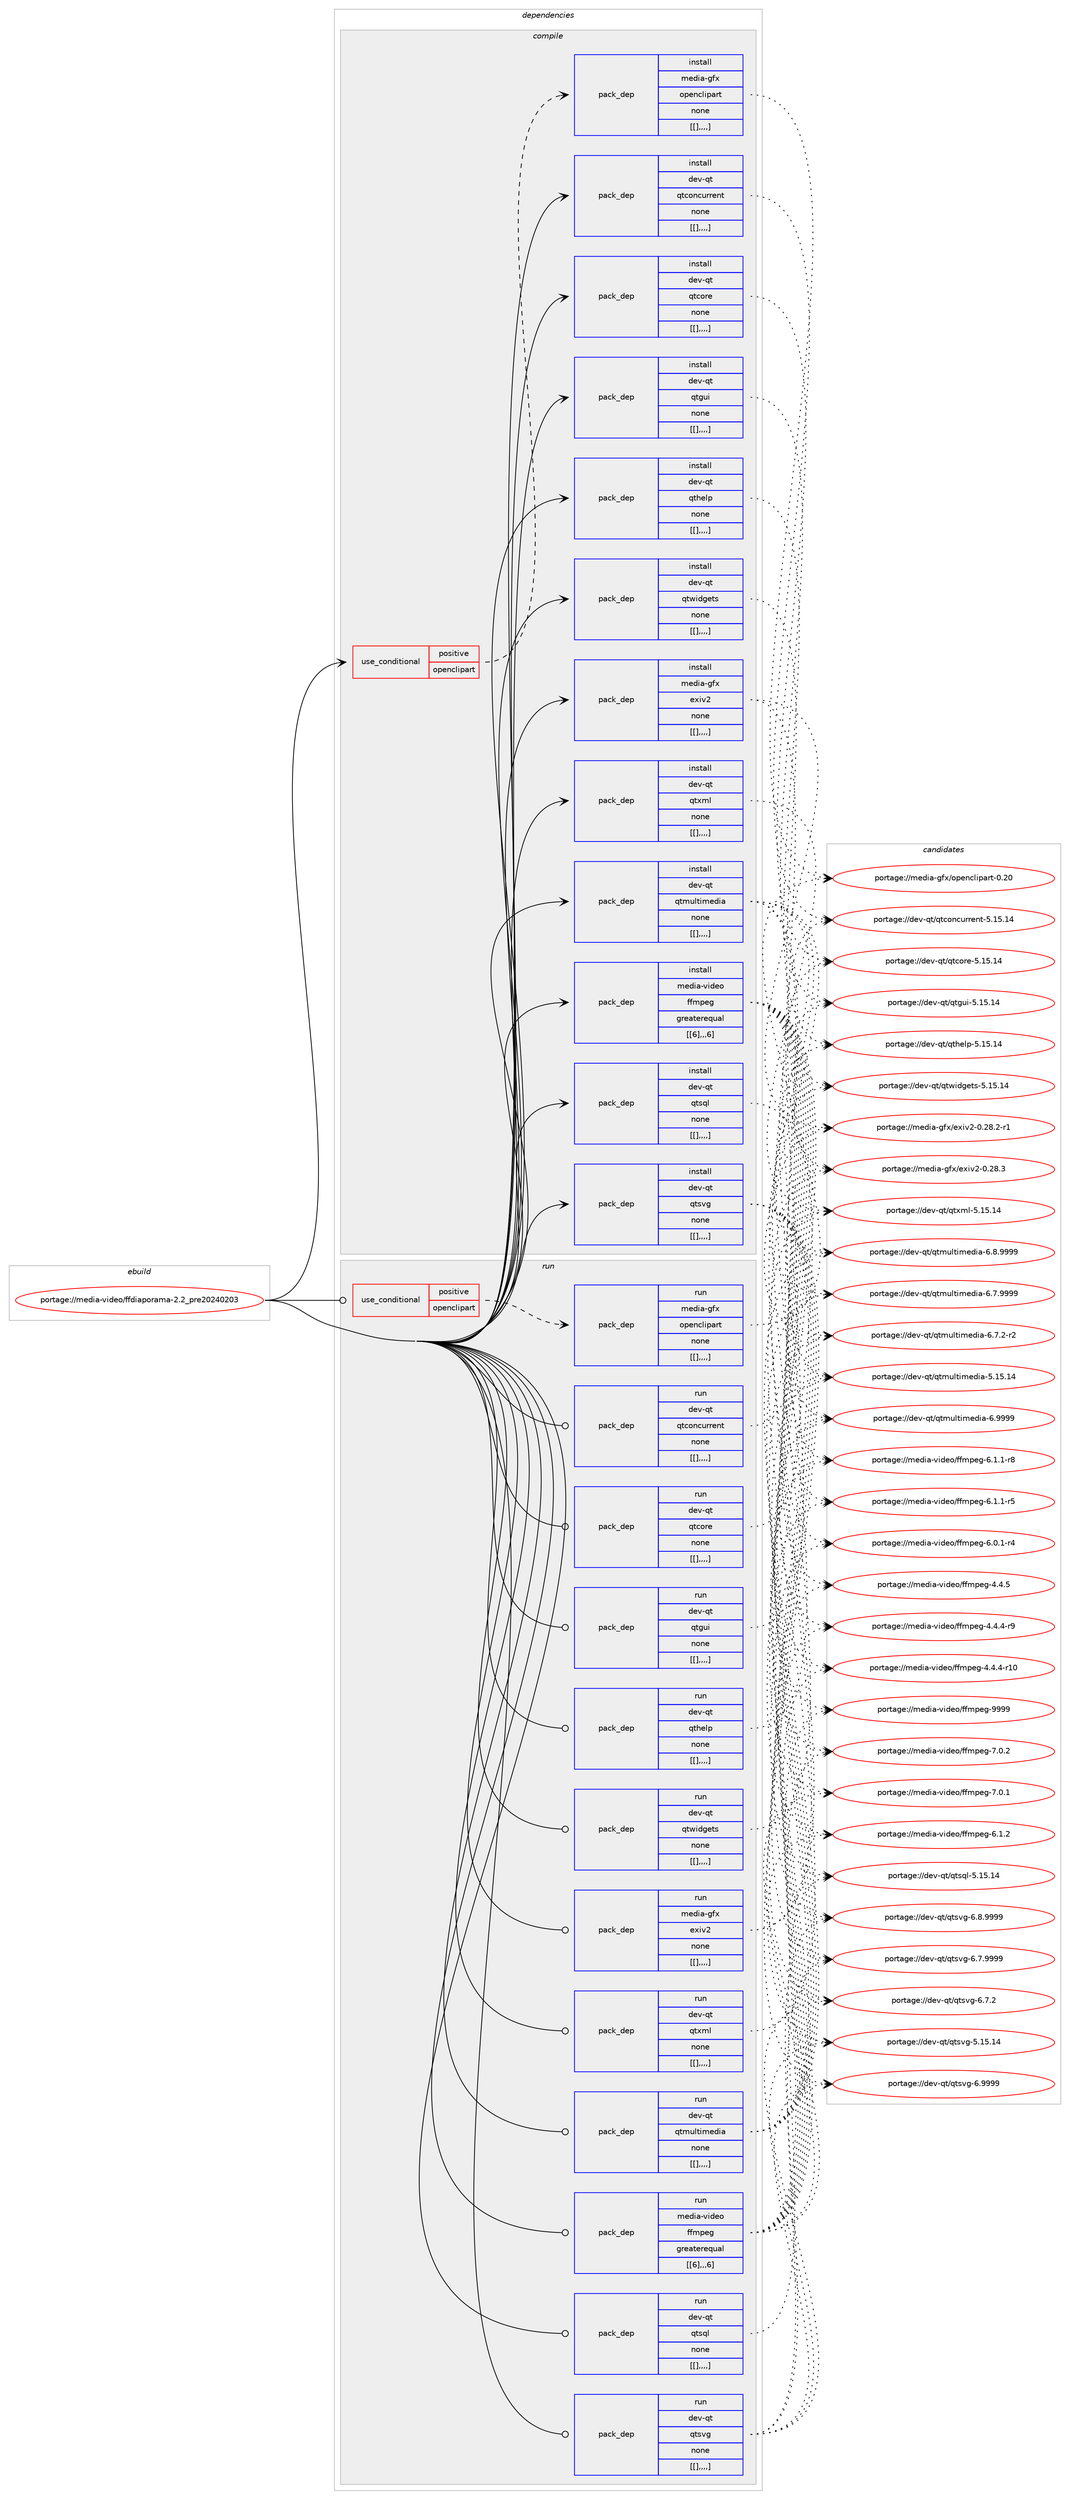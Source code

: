 digraph prolog {

# *************
# Graph options
# *************

newrank=true;
concentrate=true;
compound=true;
graph [rankdir=LR,fontname=Helvetica,fontsize=10,ranksep=1.5];#, ranksep=2.5, nodesep=0.2];
edge  [arrowhead=vee];
node  [fontname=Helvetica,fontsize=10];

# **********
# The ebuild
# **********

subgraph cluster_leftcol {
color=gray;
label=<<i>ebuild</i>>;
id [label="portage://media-video/ffdiaporama-2.2_pre20240203", color=red, width=4, href="../media-video/ffdiaporama-2.2_pre20240203.svg"];
}

# ****************
# The dependencies
# ****************

subgraph cluster_midcol {
color=gray;
label=<<i>dependencies</i>>;
subgraph cluster_compile {
fillcolor="#eeeeee";
style=filled;
label=<<i>compile</i>>;
subgraph cond86573 {
dependency342356 [label=<<TABLE BORDER="0" CELLBORDER="1" CELLSPACING="0" CELLPADDING="4"><TR><TD ROWSPAN="3" CELLPADDING="10">use_conditional</TD></TR><TR><TD>positive</TD></TR><TR><TD>openclipart</TD></TR></TABLE>>, shape=none, color=red];
subgraph pack253114 {
dependency342357 [label=<<TABLE BORDER="0" CELLBORDER="1" CELLSPACING="0" CELLPADDING="4" WIDTH="220"><TR><TD ROWSPAN="6" CELLPADDING="30">pack_dep</TD></TR><TR><TD WIDTH="110">install</TD></TR><TR><TD>media-gfx</TD></TR><TR><TD>openclipart</TD></TR><TR><TD>none</TD></TR><TR><TD>[[],,,,]</TD></TR></TABLE>>, shape=none, color=blue];
}
dependency342356:e -> dependency342357:w [weight=20,style="dashed",arrowhead="vee"];
}
id:e -> dependency342356:w [weight=20,style="solid",arrowhead="vee"];
subgraph pack253115 {
dependency342358 [label=<<TABLE BORDER="0" CELLBORDER="1" CELLSPACING="0" CELLPADDING="4" WIDTH="220"><TR><TD ROWSPAN="6" CELLPADDING="30">pack_dep</TD></TR><TR><TD WIDTH="110">install</TD></TR><TR><TD>dev-qt</TD></TR><TR><TD>qtconcurrent</TD></TR><TR><TD>none</TD></TR><TR><TD>[[],,,,]</TD></TR></TABLE>>, shape=none, color=blue];
}
id:e -> dependency342358:w [weight=20,style="solid",arrowhead="vee"];
subgraph pack253116 {
dependency342359 [label=<<TABLE BORDER="0" CELLBORDER="1" CELLSPACING="0" CELLPADDING="4" WIDTH="220"><TR><TD ROWSPAN="6" CELLPADDING="30">pack_dep</TD></TR><TR><TD WIDTH="110">install</TD></TR><TR><TD>dev-qt</TD></TR><TR><TD>qtcore</TD></TR><TR><TD>none</TD></TR><TR><TD>[[],,,,]</TD></TR></TABLE>>, shape=none, color=blue];
}
id:e -> dependency342359:w [weight=20,style="solid",arrowhead="vee"];
subgraph pack253117 {
dependency342360 [label=<<TABLE BORDER="0" CELLBORDER="1" CELLSPACING="0" CELLPADDING="4" WIDTH="220"><TR><TD ROWSPAN="6" CELLPADDING="30">pack_dep</TD></TR><TR><TD WIDTH="110">install</TD></TR><TR><TD>dev-qt</TD></TR><TR><TD>qtgui</TD></TR><TR><TD>none</TD></TR><TR><TD>[[],,,,]</TD></TR></TABLE>>, shape=none, color=blue];
}
id:e -> dependency342360:w [weight=20,style="solid",arrowhead="vee"];
subgraph pack253118 {
dependency342361 [label=<<TABLE BORDER="0" CELLBORDER="1" CELLSPACING="0" CELLPADDING="4" WIDTH="220"><TR><TD ROWSPAN="6" CELLPADDING="30">pack_dep</TD></TR><TR><TD WIDTH="110">install</TD></TR><TR><TD>dev-qt</TD></TR><TR><TD>qthelp</TD></TR><TR><TD>none</TD></TR><TR><TD>[[],,,,]</TD></TR></TABLE>>, shape=none, color=blue];
}
id:e -> dependency342361:w [weight=20,style="solid",arrowhead="vee"];
subgraph pack253119 {
dependency342362 [label=<<TABLE BORDER="0" CELLBORDER="1" CELLSPACING="0" CELLPADDING="4" WIDTH="220"><TR><TD ROWSPAN="6" CELLPADDING="30">pack_dep</TD></TR><TR><TD WIDTH="110">install</TD></TR><TR><TD>dev-qt</TD></TR><TR><TD>qtmultimedia</TD></TR><TR><TD>none</TD></TR><TR><TD>[[],,,,]</TD></TR></TABLE>>, shape=none, color=blue];
}
id:e -> dependency342362:w [weight=20,style="solid",arrowhead="vee"];
subgraph pack253120 {
dependency342363 [label=<<TABLE BORDER="0" CELLBORDER="1" CELLSPACING="0" CELLPADDING="4" WIDTH="220"><TR><TD ROWSPAN="6" CELLPADDING="30">pack_dep</TD></TR><TR><TD WIDTH="110">install</TD></TR><TR><TD>dev-qt</TD></TR><TR><TD>qtsql</TD></TR><TR><TD>none</TD></TR><TR><TD>[[],,,,]</TD></TR></TABLE>>, shape=none, color=blue];
}
id:e -> dependency342363:w [weight=20,style="solid",arrowhead="vee"];
subgraph pack253121 {
dependency342364 [label=<<TABLE BORDER="0" CELLBORDER="1" CELLSPACING="0" CELLPADDING="4" WIDTH="220"><TR><TD ROWSPAN="6" CELLPADDING="30">pack_dep</TD></TR><TR><TD WIDTH="110">install</TD></TR><TR><TD>dev-qt</TD></TR><TR><TD>qtsvg</TD></TR><TR><TD>none</TD></TR><TR><TD>[[],,,,]</TD></TR></TABLE>>, shape=none, color=blue];
}
id:e -> dependency342364:w [weight=20,style="solid",arrowhead="vee"];
subgraph pack253122 {
dependency342365 [label=<<TABLE BORDER="0" CELLBORDER="1" CELLSPACING="0" CELLPADDING="4" WIDTH="220"><TR><TD ROWSPAN="6" CELLPADDING="30">pack_dep</TD></TR><TR><TD WIDTH="110">install</TD></TR><TR><TD>dev-qt</TD></TR><TR><TD>qtwidgets</TD></TR><TR><TD>none</TD></TR><TR><TD>[[],,,,]</TD></TR></TABLE>>, shape=none, color=blue];
}
id:e -> dependency342365:w [weight=20,style="solid",arrowhead="vee"];
subgraph pack253123 {
dependency342366 [label=<<TABLE BORDER="0" CELLBORDER="1" CELLSPACING="0" CELLPADDING="4" WIDTH="220"><TR><TD ROWSPAN="6" CELLPADDING="30">pack_dep</TD></TR><TR><TD WIDTH="110">install</TD></TR><TR><TD>dev-qt</TD></TR><TR><TD>qtxml</TD></TR><TR><TD>none</TD></TR><TR><TD>[[],,,,]</TD></TR></TABLE>>, shape=none, color=blue];
}
id:e -> dependency342366:w [weight=20,style="solid",arrowhead="vee"];
subgraph pack253124 {
dependency342367 [label=<<TABLE BORDER="0" CELLBORDER="1" CELLSPACING="0" CELLPADDING="4" WIDTH="220"><TR><TD ROWSPAN="6" CELLPADDING="30">pack_dep</TD></TR><TR><TD WIDTH="110">install</TD></TR><TR><TD>media-gfx</TD></TR><TR><TD>exiv2</TD></TR><TR><TD>none</TD></TR><TR><TD>[[],,,,]</TD></TR></TABLE>>, shape=none, color=blue];
}
id:e -> dependency342367:w [weight=20,style="solid",arrowhead="vee"];
subgraph pack253125 {
dependency342368 [label=<<TABLE BORDER="0" CELLBORDER="1" CELLSPACING="0" CELLPADDING="4" WIDTH="220"><TR><TD ROWSPAN="6" CELLPADDING="30">pack_dep</TD></TR><TR><TD WIDTH="110">install</TD></TR><TR><TD>media-video</TD></TR><TR><TD>ffmpeg</TD></TR><TR><TD>greaterequal</TD></TR><TR><TD>[[6],,,6]</TD></TR></TABLE>>, shape=none, color=blue];
}
id:e -> dependency342368:w [weight=20,style="solid",arrowhead="vee"];
}
subgraph cluster_compileandrun {
fillcolor="#eeeeee";
style=filled;
label=<<i>compile and run</i>>;
}
subgraph cluster_run {
fillcolor="#eeeeee";
style=filled;
label=<<i>run</i>>;
subgraph cond86574 {
dependency342369 [label=<<TABLE BORDER="0" CELLBORDER="1" CELLSPACING="0" CELLPADDING="4"><TR><TD ROWSPAN="3" CELLPADDING="10">use_conditional</TD></TR><TR><TD>positive</TD></TR><TR><TD>openclipart</TD></TR></TABLE>>, shape=none, color=red];
subgraph pack253126 {
dependency342370 [label=<<TABLE BORDER="0" CELLBORDER="1" CELLSPACING="0" CELLPADDING="4" WIDTH="220"><TR><TD ROWSPAN="6" CELLPADDING="30">pack_dep</TD></TR><TR><TD WIDTH="110">run</TD></TR><TR><TD>media-gfx</TD></TR><TR><TD>openclipart</TD></TR><TR><TD>none</TD></TR><TR><TD>[[],,,,]</TD></TR></TABLE>>, shape=none, color=blue];
}
dependency342369:e -> dependency342370:w [weight=20,style="dashed",arrowhead="vee"];
}
id:e -> dependency342369:w [weight=20,style="solid",arrowhead="odot"];
subgraph pack253127 {
dependency342371 [label=<<TABLE BORDER="0" CELLBORDER="1" CELLSPACING="0" CELLPADDING="4" WIDTH="220"><TR><TD ROWSPAN="6" CELLPADDING="30">pack_dep</TD></TR><TR><TD WIDTH="110">run</TD></TR><TR><TD>dev-qt</TD></TR><TR><TD>qtconcurrent</TD></TR><TR><TD>none</TD></TR><TR><TD>[[],,,,]</TD></TR></TABLE>>, shape=none, color=blue];
}
id:e -> dependency342371:w [weight=20,style="solid",arrowhead="odot"];
subgraph pack253128 {
dependency342372 [label=<<TABLE BORDER="0" CELLBORDER="1" CELLSPACING="0" CELLPADDING="4" WIDTH="220"><TR><TD ROWSPAN="6" CELLPADDING="30">pack_dep</TD></TR><TR><TD WIDTH="110">run</TD></TR><TR><TD>dev-qt</TD></TR><TR><TD>qtcore</TD></TR><TR><TD>none</TD></TR><TR><TD>[[],,,,]</TD></TR></TABLE>>, shape=none, color=blue];
}
id:e -> dependency342372:w [weight=20,style="solid",arrowhead="odot"];
subgraph pack253129 {
dependency342373 [label=<<TABLE BORDER="0" CELLBORDER="1" CELLSPACING="0" CELLPADDING="4" WIDTH="220"><TR><TD ROWSPAN="6" CELLPADDING="30">pack_dep</TD></TR><TR><TD WIDTH="110">run</TD></TR><TR><TD>dev-qt</TD></TR><TR><TD>qtgui</TD></TR><TR><TD>none</TD></TR><TR><TD>[[],,,,]</TD></TR></TABLE>>, shape=none, color=blue];
}
id:e -> dependency342373:w [weight=20,style="solid",arrowhead="odot"];
subgraph pack253130 {
dependency342374 [label=<<TABLE BORDER="0" CELLBORDER="1" CELLSPACING="0" CELLPADDING="4" WIDTH="220"><TR><TD ROWSPAN="6" CELLPADDING="30">pack_dep</TD></TR><TR><TD WIDTH="110">run</TD></TR><TR><TD>dev-qt</TD></TR><TR><TD>qthelp</TD></TR><TR><TD>none</TD></TR><TR><TD>[[],,,,]</TD></TR></TABLE>>, shape=none, color=blue];
}
id:e -> dependency342374:w [weight=20,style="solid",arrowhead="odot"];
subgraph pack253131 {
dependency342375 [label=<<TABLE BORDER="0" CELLBORDER="1" CELLSPACING="0" CELLPADDING="4" WIDTH="220"><TR><TD ROWSPAN="6" CELLPADDING="30">pack_dep</TD></TR><TR><TD WIDTH="110">run</TD></TR><TR><TD>dev-qt</TD></TR><TR><TD>qtmultimedia</TD></TR><TR><TD>none</TD></TR><TR><TD>[[],,,,]</TD></TR></TABLE>>, shape=none, color=blue];
}
id:e -> dependency342375:w [weight=20,style="solid",arrowhead="odot"];
subgraph pack253132 {
dependency342376 [label=<<TABLE BORDER="0" CELLBORDER="1" CELLSPACING="0" CELLPADDING="4" WIDTH="220"><TR><TD ROWSPAN="6" CELLPADDING="30">pack_dep</TD></TR><TR><TD WIDTH="110">run</TD></TR><TR><TD>dev-qt</TD></TR><TR><TD>qtsql</TD></TR><TR><TD>none</TD></TR><TR><TD>[[],,,,]</TD></TR></TABLE>>, shape=none, color=blue];
}
id:e -> dependency342376:w [weight=20,style="solid",arrowhead="odot"];
subgraph pack253133 {
dependency342377 [label=<<TABLE BORDER="0" CELLBORDER="1" CELLSPACING="0" CELLPADDING="4" WIDTH="220"><TR><TD ROWSPAN="6" CELLPADDING="30">pack_dep</TD></TR><TR><TD WIDTH="110">run</TD></TR><TR><TD>dev-qt</TD></TR><TR><TD>qtsvg</TD></TR><TR><TD>none</TD></TR><TR><TD>[[],,,,]</TD></TR></TABLE>>, shape=none, color=blue];
}
id:e -> dependency342377:w [weight=20,style="solid",arrowhead="odot"];
subgraph pack253134 {
dependency342378 [label=<<TABLE BORDER="0" CELLBORDER="1" CELLSPACING="0" CELLPADDING="4" WIDTH="220"><TR><TD ROWSPAN="6" CELLPADDING="30">pack_dep</TD></TR><TR><TD WIDTH="110">run</TD></TR><TR><TD>dev-qt</TD></TR><TR><TD>qtwidgets</TD></TR><TR><TD>none</TD></TR><TR><TD>[[],,,,]</TD></TR></TABLE>>, shape=none, color=blue];
}
id:e -> dependency342378:w [weight=20,style="solid",arrowhead="odot"];
subgraph pack253135 {
dependency342379 [label=<<TABLE BORDER="0" CELLBORDER="1" CELLSPACING="0" CELLPADDING="4" WIDTH="220"><TR><TD ROWSPAN="6" CELLPADDING="30">pack_dep</TD></TR><TR><TD WIDTH="110">run</TD></TR><TR><TD>dev-qt</TD></TR><TR><TD>qtxml</TD></TR><TR><TD>none</TD></TR><TR><TD>[[],,,,]</TD></TR></TABLE>>, shape=none, color=blue];
}
id:e -> dependency342379:w [weight=20,style="solid",arrowhead="odot"];
subgraph pack253136 {
dependency342380 [label=<<TABLE BORDER="0" CELLBORDER="1" CELLSPACING="0" CELLPADDING="4" WIDTH="220"><TR><TD ROWSPAN="6" CELLPADDING="30">pack_dep</TD></TR><TR><TD WIDTH="110">run</TD></TR><TR><TD>media-gfx</TD></TR><TR><TD>exiv2</TD></TR><TR><TD>none</TD></TR><TR><TD>[[],,,,]</TD></TR></TABLE>>, shape=none, color=blue];
}
id:e -> dependency342380:w [weight=20,style="solid",arrowhead="odot"];
subgraph pack253137 {
dependency342381 [label=<<TABLE BORDER="0" CELLBORDER="1" CELLSPACING="0" CELLPADDING="4" WIDTH="220"><TR><TD ROWSPAN="6" CELLPADDING="30">pack_dep</TD></TR><TR><TD WIDTH="110">run</TD></TR><TR><TD>media-video</TD></TR><TR><TD>ffmpeg</TD></TR><TR><TD>greaterequal</TD></TR><TR><TD>[[6],,,6]</TD></TR></TABLE>>, shape=none, color=blue];
}
id:e -> dependency342381:w [weight=20,style="solid",arrowhead="odot"];
}
}

# **************
# The candidates
# **************

subgraph cluster_choices {
rank=same;
color=gray;
label=<<i>candidates</i>>;

subgraph choice253114 {
color=black;
nodesep=1;
choice10910110010597451031021204711111210111099108105112971141164548465048 [label="portage://media-gfx/openclipart-0.20", color=red, width=4,href="../media-gfx/openclipart-0.20.svg"];
dependency342357:e -> choice10910110010597451031021204711111210111099108105112971141164548465048:w [style=dotted,weight="100"];
}
subgraph choice253115 {
color=black;
nodesep=1;
choice100101118451131164711311699111110991171141141011101164553464953464952 [label="portage://dev-qt/qtconcurrent-5.15.14", color=red, width=4,href="../dev-qt/qtconcurrent-5.15.14.svg"];
dependency342358:e -> choice100101118451131164711311699111110991171141141011101164553464953464952:w [style=dotted,weight="100"];
}
subgraph choice253116 {
color=black;
nodesep=1;
choice1001011184511311647113116991111141014553464953464952 [label="portage://dev-qt/qtcore-5.15.14", color=red, width=4,href="../dev-qt/qtcore-5.15.14.svg"];
dependency342359:e -> choice1001011184511311647113116991111141014553464953464952:w [style=dotted,weight="100"];
}
subgraph choice253117 {
color=black;
nodesep=1;
choice10010111845113116471131161031171054553464953464952 [label="portage://dev-qt/qtgui-5.15.14", color=red, width=4,href="../dev-qt/qtgui-5.15.14.svg"];
dependency342360:e -> choice10010111845113116471131161031171054553464953464952:w [style=dotted,weight="100"];
}
subgraph choice253118 {
color=black;
nodesep=1;
choice10010111845113116471131161041011081124553464953464952 [label="portage://dev-qt/qthelp-5.15.14", color=red, width=4,href="../dev-qt/qthelp-5.15.14.svg"];
dependency342361:e -> choice10010111845113116471131161041011081124553464953464952:w [style=dotted,weight="100"];
}
subgraph choice253119 {
color=black;
nodesep=1;
choice10010111845113116471131161091171081161051091011001059745544657575757 [label="portage://dev-qt/qtmultimedia-6.9999", color=red, width=4,href="../dev-qt/qtmultimedia-6.9999.svg"];
choice100101118451131164711311610911710811610510910110010597455446564657575757 [label="portage://dev-qt/qtmultimedia-6.8.9999", color=red, width=4,href="../dev-qt/qtmultimedia-6.8.9999.svg"];
choice100101118451131164711311610911710811610510910110010597455446554657575757 [label="portage://dev-qt/qtmultimedia-6.7.9999", color=red, width=4,href="../dev-qt/qtmultimedia-6.7.9999.svg"];
choice1001011184511311647113116109117108116105109101100105974554465546504511450 [label="portage://dev-qt/qtmultimedia-6.7.2-r2", color=red, width=4,href="../dev-qt/qtmultimedia-6.7.2-r2.svg"];
choice1001011184511311647113116109117108116105109101100105974553464953464952 [label="portage://dev-qt/qtmultimedia-5.15.14", color=red, width=4,href="../dev-qt/qtmultimedia-5.15.14.svg"];
dependency342362:e -> choice10010111845113116471131161091171081161051091011001059745544657575757:w [style=dotted,weight="100"];
dependency342362:e -> choice100101118451131164711311610911710811610510910110010597455446564657575757:w [style=dotted,weight="100"];
dependency342362:e -> choice100101118451131164711311610911710811610510910110010597455446554657575757:w [style=dotted,weight="100"];
dependency342362:e -> choice1001011184511311647113116109117108116105109101100105974554465546504511450:w [style=dotted,weight="100"];
dependency342362:e -> choice1001011184511311647113116109117108116105109101100105974553464953464952:w [style=dotted,weight="100"];
}
subgraph choice253120 {
color=black;
nodesep=1;
choice10010111845113116471131161151131084553464953464952 [label="portage://dev-qt/qtsql-5.15.14", color=red, width=4,href="../dev-qt/qtsql-5.15.14.svg"];
dependency342363:e -> choice10010111845113116471131161151131084553464953464952:w [style=dotted,weight="100"];
}
subgraph choice253121 {
color=black;
nodesep=1;
choice100101118451131164711311611511810345544657575757 [label="portage://dev-qt/qtsvg-6.9999", color=red, width=4,href="../dev-qt/qtsvg-6.9999.svg"];
choice1001011184511311647113116115118103455446564657575757 [label="portage://dev-qt/qtsvg-6.8.9999", color=red, width=4,href="../dev-qt/qtsvg-6.8.9999.svg"];
choice1001011184511311647113116115118103455446554657575757 [label="portage://dev-qt/qtsvg-6.7.9999", color=red, width=4,href="../dev-qt/qtsvg-6.7.9999.svg"];
choice1001011184511311647113116115118103455446554650 [label="portage://dev-qt/qtsvg-6.7.2", color=red, width=4,href="../dev-qt/qtsvg-6.7.2.svg"];
choice10010111845113116471131161151181034553464953464952 [label="portage://dev-qt/qtsvg-5.15.14", color=red, width=4,href="../dev-qt/qtsvg-5.15.14.svg"];
dependency342364:e -> choice100101118451131164711311611511810345544657575757:w [style=dotted,weight="100"];
dependency342364:e -> choice1001011184511311647113116115118103455446564657575757:w [style=dotted,weight="100"];
dependency342364:e -> choice1001011184511311647113116115118103455446554657575757:w [style=dotted,weight="100"];
dependency342364:e -> choice1001011184511311647113116115118103455446554650:w [style=dotted,weight="100"];
dependency342364:e -> choice10010111845113116471131161151181034553464953464952:w [style=dotted,weight="100"];
}
subgraph choice253122 {
color=black;
nodesep=1;
choice10010111845113116471131161191051001031011161154553464953464952 [label="portage://dev-qt/qtwidgets-5.15.14", color=red, width=4,href="../dev-qt/qtwidgets-5.15.14.svg"];
dependency342365:e -> choice10010111845113116471131161191051001031011161154553464953464952:w [style=dotted,weight="100"];
}
subgraph choice253123 {
color=black;
nodesep=1;
choice10010111845113116471131161201091084553464953464952 [label="portage://dev-qt/qtxml-5.15.14", color=red, width=4,href="../dev-qt/qtxml-5.15.14.svg"];
dependency342366:e -> choice10010111845113116471131161201091084553464953464952:w [style=dotted,weight="100"];
}
subgraph choice253124 {
color=black;
nodesep=1;
choice1091011001059745103102120471011201051185045484650564651 [label="portage://media-gfx/exiv2-0.28.3", color=red, width=4,href="../media-gfx/exiv2-0.28.3.svg"];
choice10910110010597451031021204710112010511850454846505646504511449 [label="portage://media-gfx/exiv2-0.28.2-r1", color=red, width=4,href="../media-gfx/exiv2-0.28.2-r1.svg"];
dependency342367:e -> choice1091011001059745103102120471011201051185045484650564651:w [style=dotted,weight="100"];
dependency342367:e -> choice10910110010597451031021204710112010511850454846505646504511449:w [style=dotted,weight="100"];
}
subgraph choice253125 {
color=black;
nodesep=1;
choice1091011001059745118105100101111471021021091121011034557575757 [label="portage://media-video/ffmpeg-9999", color=red, width=4,href="../media-video/ffmpeg-9999.svg"];
choice109101100105974511810510010111147102102109112101103455546484650 [label="portage://media-video/ffmpeg-7.0.2", color=red, width=4,href="../media-video/ffmpeg-7.0.2.svg"];
choice109101100105974511810510010111147102102109112101103455546484649 [label="portage://media-video/ffmpeg-7.0.1", color=red, width=4,href="../media-video/ffmpeg-7.0.1.svg"];
choice109101100105974511810510010111147102102109112101103455446494650 [label="portage://media-video/ffmpeg-6.1.2", color=red, width=4,href="../media-video/ffmpeg-6.1.2.svg"];
choice1091011001059745118105100101111471021021091121011034554464946494511456 [label="portage://media-video/ffmpeg-6.1.1-r8", color=red, width=4,href="../media-video/ffmpeg-6.1.1-r8.svg"];
choice1091011001059745118105100101111471021021091121011034554464946494511453 [label="portage://media-video/ffmpeg-6.1.1-r5", color=red, width=4,href="../media-video/ffmpeg-6.1.1-r5.svg"];
choice1091011001059745118105100101111471021021091121011034554464846494511452 [label="portage://media-video/ffmpeg-6.0.1-r4", color=red, width=4,href="../media-video/ffmpeg-6.0.1-r4.svg"];
choice109101100105974511810510010111147102102109112101103455246524653 [label="portage://media-video/ffmpeg-4.4.5", color=red, width=4,href="../media-video/ffmpeg-4.4.5.svg"];
choice1091011001059745118105100101111471021021091121011034552465246524511457 [label="portage://media-video/ffmpeg-4.4.4-r9", color=red, width=4,href="../media-video/ffmpeg-4.4.4-r9.svg"];
choice109101100105974511810510010111147102102109112101103455246524652451144948 [label="portage://media-video/ffmpeg-4.4.4-r10", color=red, width=4,href="../media-video/ffmpeg-4.4.4-r10.svg"];
dependency342368:e -> choice1091011001059745118105100101111471021021091121011034557575757:w [style=dotted,weight="100"];
dependency342368:e -> choice109101100105974511810510010111147102102109112101103455546484650:w [style=dotted,weight="100"];
dependency342368:e -> choice109101100105974511810510010111147102102109112101103455546484649:w [style=dotted,weight="100"];
dependency342368:e -> choice109101100105974511810510010111147102102109112101103455446494650:w [style=dotted,weight="100"];
dependency342368:e -> choice1091011001059745118105100101111471021021091121011034554464946494511456:w [style=dotted,weight="100"];
dependency342368:e -> choice1091011001059745118105100101111471021021091121011034554464946494511453:w [style=dotted,weight="100"];
dependency342368:e -> choice1091011001059745118105100101111471021021091121011034554464846494511452:w [style=dotted,weight="100"];
dependency342368:e -> choice109101100105974511810510010111147102102109112101103455246524653:w [style=dotted,weight="100"];
dependency342368:e -> choice1091011001059745118105100101111471021021091121011034552465246524511457:w [style=dotted,weight="100"];
dependency342368:e -> choice109101100105974511810510010111147102102109112101103455246524652451144948:w [style=dotted,weight="100"];
}
subgraph choice253126 {
color=black;
nodesep=1;
choice10910110010597451031021204711111210111099108105112971141164548465048 [label="portage://media-gfx/openclipart-0.20", color=red, width=4,href="../media-gfx/openclipart-0.20.svg"];
dependency342370:e -> choice10910110010597451031021204711111210111099108105112971141164548465048:w [style=dotted,weight="100"];
}
subgraph choice253127 {
color=black;
nodesep=1;
choice100101118451131164711311699111110991171141141011101164553464953464952 [label="portage://dev-qt/qtconcurrent-5.15.14", color=red, width=4,href="../dev-qt/qtconcurrent-5.15.14.svg"];
dependency342371:e -> choice100101118451131164711311699111110991171141141011101164553464953464952:w [style=dotted,weight="100"];
}
subgraph choice253128 {
color=black;
nodesep=1;
choice1001011184511311647113116991111141014553464953464952 [label="portage://dev-qt/qtcore-5.15.14", color=red, width=4,href="../dev-qt/qtcore-5.15.14.svg"];
dependency342372:e -> choice1001011184511311647113116991111141014553464953464952:w [style=dotted,weight="100"];
}
subgraph choice253129 {
color=black;
nodesep=1;
choice10010111845113116471131161031171054553464953464952 [label="portage://dev-qt/qtgui-5.15.14", color=red, width=4,href="../dev-qt/qtgui-5.15.14.svg"];
dependency342373:e -> choice10010111845113116471131161031171054553464953464952:w [style=dotted,weight="100"];
}
subgraph choice253130 {
color=black;
nodesep=1;
choice10010111845113116471131161041011081124553464953464952 [label="portage://dev-qt/qthelp-5.15.14", color=red, width=4,href="../dev-qt/qthelp-5.15.14.svg"];
dependency342374:e -> choice10010111845113116471131161041011081124553464953464952:w [style=dotted,weight="100"];
}
subgraph choice253131 {
color=black;
nodesep=1;
choice10010111845113116471131161091171081161051091011001059745544657575757 [label="portage://dev-qt/qtmultimedia-6.9999", color=red, width=4,href="../dev-qt/qtmultimedia-6.9999.svg"];
choice100101118451131164711311610911710811610510910110010597455446564657575757 [label="portage://dev-qt/qtmultimedia-6.8.9999", color=red, width=4,href="../dev-qt/qtmultimedia-6.8.9999.svg"];
choice100101118451131164711311610911710811610510910110010597455446554657575757 [label="portage://dev-qt/qtmultimedia-6.7.9999", color=red, width=4,href="../dev-qt/qtmultimedia-6.7.9999.svg"];
choice1001011184511311647113116109117108116105109101100105974554465546504511450 [label="portage://dev-qt/qtmultimedia-6.7.2-r2", color=red, width=4,href="../dev-qt/qtmultimedia-6.7.2-r2.svg"];
choice1001011184511311647113116109117108116105109101100105974553464953464952 [label="portage://dev-qt/qtmultimedia-5.15.14", color=red, width=4,href="../dev-qt/qtmultimedia-5.15.14.svg"];
dependency342375:e -> choice10010111845113116471131161091171081161051091011001059745544657575757:w [style=dotted,weight="100"];
dependency342375:e -> choice100101118451131164711311610911710811610510910110010597455446564657575757:w [style=dotted,weight="100"];
dependency342375:e -> choice100101118451131164711311610911710811610510910110010597455446554657575757:w [style=dotted,weight="100"];
dependency342375:e -> choice1001011184511311647113116109117108116105109101100105974554465546504511450:w [style=dotted,weight="100"];
dependency342375:e -> choice1001011184511311647113116109117108116105109101100105974553464953464952:w [style=dotted,weight="100"];
}
subgraph choice253132 {
color=black;
nodesep=1;
choice10010111845113116471131161151131084553464953464952 [label="portage://dev-qt/qtsql-5.15.14", color=red, width=4,href="../dev-qt/qtsql-5.15.14.svg"];
dependency342376:e -> choice10010111845113116471131161151131084553464953464952:w [style=dotted,weight="100"];
}
subgraph choice253133 {
color=black;
nodesep=1;
choice100101118451131164711311611511810345544657575757 [label="portage://dev-qt/qtsvg-6.9999", color=red, width=4,href="../dev-qt/qtsvg-6.9999.svg"];
choice1001011184511311647113116115118103455446564657575757 [label="portage://dev-qt/qtsvg-6.8.9999", color=red, width=4,href="../dev-qt/qtsvg-6.8.9999.svg"];
choice1001011184511311647113116115118103455446554657575757 [label="portage://dev-qt/qtsvg-6.7.9999", color=red, width=4,href="../dev-qt/qtsvg-6.7.9999.svg"];
choice1001011184511311647113116115118103455446554650 [label="portage://dev-qt/qtsvg-6.7.2", color=red, width=4,href="../dev-qt/qtsvg-6.7.2.svg"];
choice10010111845113116471131161151181034553464953464952 [label="portage://dev-qt/qtsvg-5.15.14", color=red, width=4,href="../dev-qt/qtsvg-5.15.14.svg"];
dependency342377:e -> choice100101118451131164711311611511810345544657575757:w [style=dotted,weight="100"];
dependency342377:e -> choice1001011184511311647113116115118103455446564657575757:w [style=dotted,weight="100"];
dependency342377:e -> choice1001011184511311647113116115118103455446554657575757:w [style=dotted,weight="100"];
dependency342377:e -> choice1001011184511311647113116115118103455446554650:w [style=dotted,weight="100"];
dependency342377:e -> choice10010111845113116471131161151181034553464953464952:w [style=dotted,weight="100"];
}
subgraph choice253134 {
color=black;
nodesep=1;
choice10010111845113116471131161191051001031011161154553464953464952 [label="portage://dev-qt/qtwidgets-5.15.14", color=red, width=4,href="../dev-qt/qtwidgets-5.15.14.svg"];
dependency342378:e -> choice10010111845113116471131161191051001031011161154553464953464952:w [style=dotted,weight="100"];
}
subgraph choice253135 {
color=black;
nodesep=1;
choice10010111845113116471131161201091084553464953464952 [label="portage://dev-qt/qtxml-5.15.14", color=red, width=4,href="../dev-qt/qtxml-5.15.14.svg"];
dependency342379:e -> choice10010111845113116471131161201091084553464953464952:w [style=dotted,weight="100"];
}
subgraph choice253136 {
color=black;
nodesep=1;
choice1091011001059745103102120471011201051185045484650564651 [label="portage://media-gfx/exiv2-0.28.3", color=red, width=4,href="../media-gfx/exiv2-0.28.3.svg"];
choice10910110010597451031021204710112010511850454846505646504511449 [label="portage://media-gfx/exiv2-0.28.2-r1", color=red, width=4,href="../media-gfx/exiv2-0.28.2-r1.svg"];
dependency342380:e -> choice1091011001059745103102120471011201051185045484650564651:w [style=dotted,weight="100"];
dependency342380:e -> choice10910110010597451031021204710112010511850454846505646504511449:w [style=dotted,weight="100"];
}
subgraph choice253137 {
color=black;
nodesep=1;
choice1091011001059745118105100101111471021021091121011034557575757 [label="portage://media-video/ffmpeg-9999", color=red, width=4,href="../media-video/ffmpeg-9999.svg"];
choice109101100105974511810510010111147102102109112101103455546484650 [label="portage://media-video/ffmpeg-7.0.2", color=red, width=4,href="../media-video/ffmpeg-7.0.2.svg"];
choice109101100105974511810510010111147102102109112101103455546484649 [label="portage://media-video/ffmpeg-7.0.1", color=red, width=4,href="../media-video/ffmpeg-7.0.1.svg"];
choice109101100105974511810510010111147102102109112101103455446494650 [label="portage://media-video/ffmpeg-6.1.2", color=red, width=4,href="../media-video/ffmpeg-6.1.2.svg"];
choice1091011001059745118105100101111471021021091121011034554464946494511456 [label="portage://media-video/ffmpeg-6.1.1-r8", color=red, width=4,href="../media-video/ffmpeg-6.1.1-r8.svg"];
choice1091011001059745118105100101111471021021091121011034554464946494511453 [label="portage://media-video/ffmpeg-6.1.1-r5", color=red, width=4,href="../media-video/ffmpeg-6.1.1-r5.svg"];
choice1091011001059745118105100101111471021021091121011034554464846494511452 [label="portage://media-video/ffmpeg-6.0.1-r4", color=red, width=4,href="../media-video/ffmpeg-6.0.1-r4.svg"];
choice109101100105974511810510010111147102102109112101103455246524653 [label="portage://media-video/ffmpeg-4.4.5", color=red, width=4,href="../media-video/ffmpeg-4.4.5.svg"];
choice1091011001059745118105100101111471021021091121011034552465246524511457 [label="portage://media-video/ffmpeg-4.4.4-r9", color=red, width=4,href="../media-video/ffmpeg-4.4.4-r9.svg"];
choice109101100105974511810510010111147102102109112101103455246524652451144948 [label="portage://media-video/ffmpeg-4.4.4-r10", color=red, width=4,href="../media-video/ffmpeg-4.4.4-r10.svg"];
dependency342381:e -> choice1091011001059745118105100101111471021021091121011034557575757:w [style=dotted,weight="100"];
dependency342381:e -> choice109101100105974511810510010111147102102109112101103455546484650:w [style=dotted,weight="100"];
dependency342381:e -> choice109101100105974511810510010111147102102109112101103455546484649:w [style=dotted,weight="100"];
dependency342381:e -> choice109101100105974511810510010111147102102109112101103455446494650:w [style=dotted,weight="100"];
dependency342381:e -> choice1091011001059745118105100101111471021021091121011034554464946494511456:w [style=dotted,weight="100"];
dependency342381:e -> choice1091011001059745118105100101111471021021091121011034554464946494511453:w [style=dotted,weight="100"];
dependency342381:e -> choice1091011001059745118105100101111471021021091121011034554464846494511452:w [style=dotted,weight="100"];
dependency342381:e -> choice109101100105974511810510010111147102102109112101103455246524653:w [style=dotted,weight="100"];
dependency342381:e -> choice1091011001059745118105100101111471021021091121011034552465246524511457:w [style=dotted,weight="100"];
dependency342381:e -> choice109101100105974511810510010111147102102109112101103455246524652451144948:w [style=dotted,weight="100"];
}
}

}
